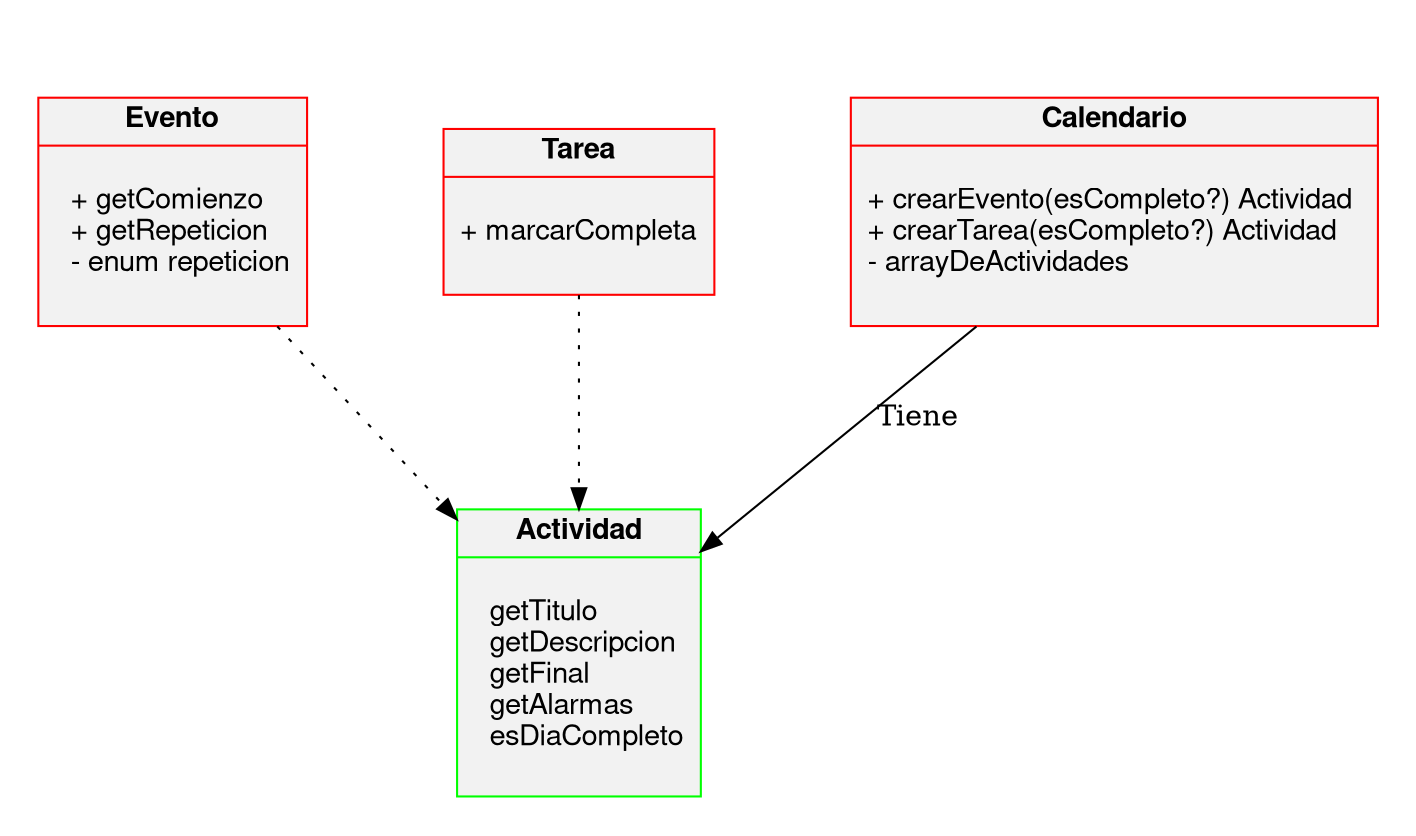 digraph graph_name { graph [
    charset = "UTF-8";
    label = "Diagrama de clases",
    labelloc = "t",
    labeljust = "c",
    fontcolor = white,
    fontsize = 18,
    style = "filled",
    rankdir = TB,
    margin = 0.2,
    splines = spline,
    ranksep = 1.0,
    nodesep = 0.9
    /* layout = neato */
  ];

	node [
		fontname="Helvetica,Arial,sans-serif"
		shape=record
		style=filled
		fillcolor=gray95
	]
	evento [color = "red"] //clase
	evento[label = <{
		<b>Evento</b>|
		<br align="left"/>
  		+ getComienzo<br align="left"/>
  		+ getRepeticion<br align="left"/>
  		- enum repeticion<br align="left"/>
		<br align="left"/>}>]
	

	tarea [color = "red"]//clase
	tarea[label = <{
		<b>Tarea</b>|
		<br align="left"/>
		+ marcarCompleta<br align="left"/>
		<br align="left"/>}>]


	calendario [color = "red"]//clase
	calendario[label = <{
		<b>Calendario</b>|
		<br align="left"/>
		+ crearEvento(esCompleto?) Actividad <br align="left"/>
		+ crearTarea(esCompleto?) Actividad<br align="left"/>
		- arrayDeActividades<br align="left"/>
		<br align="left"/>}>]

	actividad [color = "green"]//interfaz
	actividad[label = <{
  		<b>Actividad</b>|
  		<br align="left"/>
  		getTitulo<br align="left"/>
  		getDescripcion<br align="left"/>
  		getFinal<br align="left"/>
  		getAlarmas<br align="left"/>
  		esDiaCompleto<br align="left"/>
  		<br align="left"/>}>]
	actividad [comment = "green"]

	evento -> actividad [style = dotted]
  	tarea -> actividad [style = dotted]
  	calendario -> actividad [label = "Tiene"]


  
}


/* digraph UML_Class_diagram { */
/* 	graph [ */
/* 		label="UML Class diagram demo" */
/* 		labelloc="t" */
/* 		fontname="Helvetica,Arial,sans-serif" */
/* 	] */
/* 	node [ */
/* 		fontname="Helvetica,Arial,sans-serif" */
/* 		shape=record */
/* 		style=filled */
/* 		fillcolor=gray95 */
/* 	] */
/* 	edge [fontname="Helvetica,Arial,sans-serif"] */
/* 	edge [arrowhead=vee style=dashed] */
/* 	Client -> Interface1 [label=dependency] */
/* 	Client -> Interface2 */

/* 	edge [dir=back arrowtail=empty style=""] */
/* 	Interface1 -> Class1 [xlabel=inheritance] */
/* 	Interface2 -> Class1 [dir=none] */
/* 	Interface2 [label="" xlabel="Simple\ninterface" shape=circle] */

/* 	Interface1[label = <{<b>«interface» I/O</b> | + property<br align="left"/>...<br align="left"/>|+ method<br align="left"/>...<br align="left"/>}>] */
/* 	Class1[label = <{<b>I/O class</b> | + property<br align="left"/>...<br align="left"/>|+ method<br align="left"/>...<br align="left"/>}>] */
/* 	edge [dir=back arrowtail=empty style=dashed] */
/* 	Class1 -> System_1 [label=implementation] */
/* 	System_1 [ */
/* 		shape=plain */
/* 		label=<<table border="0" cellborder="1" cellspacing="0" cellpadding="4"> */
/* 			<tr> <td> <b>System</b> </td> </tr> */
/* 			<tr> <td> */
/* 				<table border="0" cellborder="0" cellspacing="0" > */
/* 					<tr> <td align="left" >+ property</td> </tr> */
/* 					<tr> <td port="ss1" align="left" >- Subsystem 1</td> </tr> */
/* 					<tr> <td port="ss2" align="left" >- Subsystem 2</td> </tr> */
/* 					<tr> <td port="ss3" align="left" >- Subsystem 3</td> </tr> */
/* 					<tr> <td align="left">...</td> </tr> */
/* 				</table> */
/* 			</td> </tr> */
/* 			<tr> <td align="left">+ method<br/>...<br align="left"/></td> </tr> */
/* 		</table>> */
/* 	] */

/* 	edge [dir=back arrowtail=diamond] */
/* 	System_1:ss1 -> Subsystem_1 [xlabel="composition"] */

/* 	Subsystem_1 [ */
/* 		shape=plain */
/* 		label=<<table border="0" cellborder="1" cellspacing="0" cellpadding="4"> */
/* 			<tr> <td> <b>Subsystem 1</b> </td> </tr> */
/* 			<tr> <td> */
/* 				<table border="0" cellborder="0" cellspacing="0" > */
/* 					<tr> <td align="left">+ property</td> </tr> */
/* 					<tr> <td align="left" port="r1">- resource</td> </tr> */
/* 					<tr> <td align="left">...</td> </tr> */
/* 				</table> */
/* 				</td> </tr> */
/* 			<tr> <td align="left"> */
/* 				+ method<br/> */
/* 				...<br align="left"/> */
/* 			</td> </tr> */
/* 		</table>> */
/* 	] */
/* 	Subsystem_2 [ */
/* 		shape=plain */
/* 		label=<<table border="0" cellborder="1" cellspacing="0" cellpadding="4"> */
/* 			<tr> <td> <b>Subsystem 2</b> </td> </tr> */
/* 			<tr> <td> */
/* 				<table align="left" border="0" cellborder="0" cellspacing="0" > */
/* 					<tr> <td align="left">+ property</td> </tr> */
/* 					<tr> <td align="left" port="r1">- resource</td> </tr> */
/* 					<tr> <td align="left">...</td> </tr> */
/* 				</table> */
/* 				</td> </tr> */
/* 			<tr> <td align="left"> */
/* 				+ method<br/> */
/* 				...<br align="left"/> */
/* 			</td> </tr> */
/* 		</table>> */
/* 	] */
/* 	Subsystem_3 [ */
/* 		shape=plain */
/* 		label=<<table border="0" cellborder="1" cellspacing="0" cellpadding="4"> */
/* 			<tr> <td> <b>Subsystem 3</b> </td> </tr> */
/* 			<tr> <td> */
/* 				<table border="0" cellborder="0" cellspacing="0" > */
/* 					<tr> <td align="left">+ property</td> </tr> */
/* 					<tr> <td align="left" port="r1">- resource</td> </tr> */
/* 					<tr> <td align="left">...</td> </tr> */
/* 				</table> */
/* 				</td> </tr> */
/* 			<tr> <td align="left"> */
/* 				+ method<br/> */
/* 				...<br align="left"/> */
/* 			</td> </tr> */
/* 		</table>> */
/* 	] */
/* 	System_1:ss2 -> Subsystem_2; */
/* 	System_1:ss3 -> Subsystem_3; */

/* 	edge [xdir=back arrowtail=odiamond] */
/* 	Subsystem_1:r1 -> "Shared resource" [label=aggregation] */
/* 	Subsystem_2:r1 -> "Shared resource" */
/* 	Subsystem_3:r1 -> "Shared resource" */
/* 	"Shared resource" [ */
/* 		label = <{ */
/* 			<b>Shared resource</b> */
/* 			| */
/* 				+ property<br align="left"/> */
/* 				...<br align="left"/> */
/* 			| */
/* 				+ method<br align="left"/> */
/* 				...<br align="left"/> */
/* 			}> */
/* 	] */
/* } */














/* public Evento(titulo, descripcion, esCompleto, Comienzo, Final, Alarmas) { */

/* 	this.titulo = titulo */
/* 	this.descripcion = descripcion */
/* 	this.esCompleto = esCompleto */
/* 	if this.esCompleto == True { */
/* 		this.Comienzo = (el dia que pasate a las 00) */
/* 	} */
/* 	this.Comienzo = Comienzo */

/* } */
